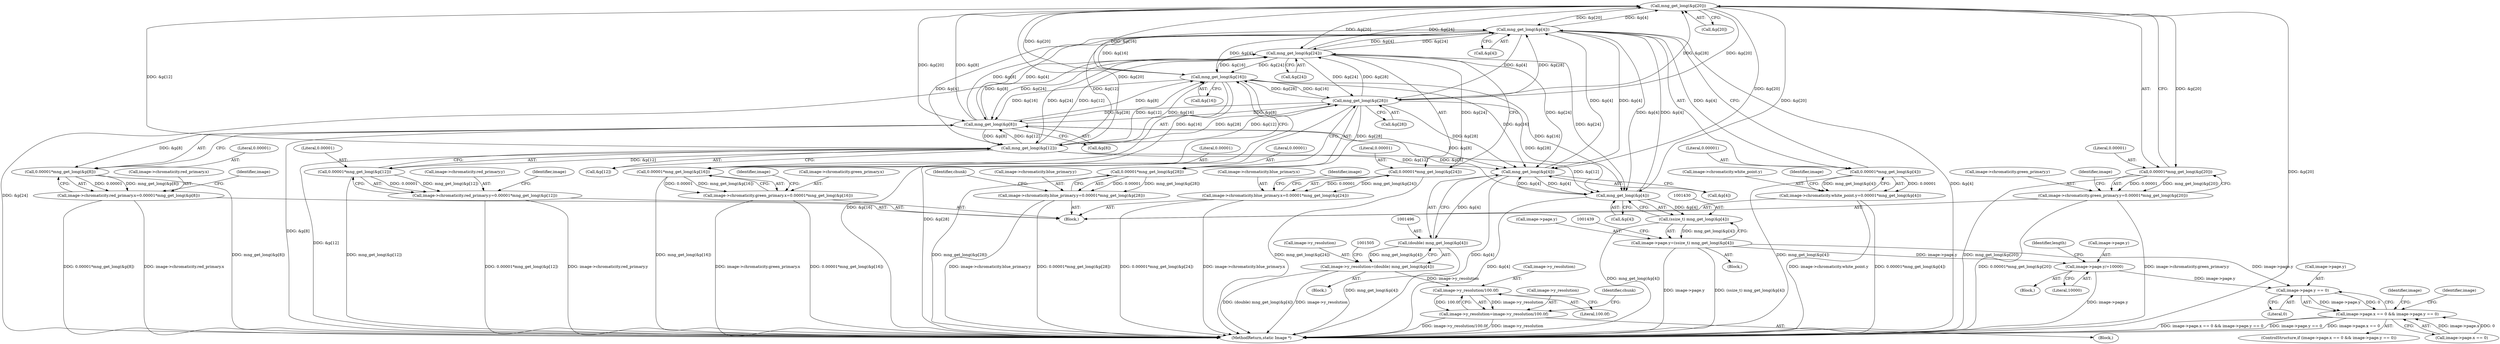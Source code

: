 digraph "0_ImageMagick_72f5c8632bff2daf3c95005f9b4cf2982786b52a@pointer" {
"1001251" [label="(Call,mng_get_long(&p[20]))"];
"1001191" [label="(Call,mng_get_long(&p[4]))"];
"1001266" [label="(Call,mng_get_long(&p[24]))"];
"1001236" [label="(Call,mng_get_long(&p[16]))"];
"1001281" [label="(Call,mng_get_long(&p[28]))"];
"1001206" [label="(Call,mng_get_long(&p[8]))"];
"1001221" [label="(Call,mng_get_long(&p[12]))"];
"1001251" [label="(Call,mng_get_long(&p[20]))"];
"1001431" [label="(Call,mng_get_long(&p[4]))"];
"1001497" [label="(Call,mng_get_long(&p[4]))"];
"1001189" [label="(Call,0.00001*mng_get_long(&p[4]))"];
"1001181" [label="(Call,image->chromaticity.white_point.y=0.00001*mng_get_long(&p[4]))"];
"1001204" [label="(Call,0.00001*mng_get_long(&p[8]))"];
"1001196" [label="(Call,image->chromaticity.red_primary.x=0.00001*mng_get_long(&p[8]))"];
"1001219" [label="(Call,0.00001*mng_get_long(&p[12]))"];
"1001211" [label="(Call,image->chromaticity.red_primary.y=0.00001*mng_get_long(&p[12]))"];
"1001234" [label="(Call,0.00001*mng_get_long(&p[16]))"];
"1001226" [label="(Call,image->chromaticity.green_primary.x=0.00001*mng_get_long(&p[16]))"];
"1001249" [label="(Call,0.00001*mng_get_long(&p[20]))"];
"1001241" [label="(Call,image->chromaticity.green_primary.y=0.00001*mng_get_long(&p[20]))"];
"1001264" [label="(Call,0.00001*mng_get_long(&p[24]))"];
"1001256" [label="(Call,image->chromaticity.blue_primary.x=0.00001*mng_get_long(&p[24]))"];
"1001279" [label="(Call,0.00001*mng_get_long(&p[28]))"];
"1001271" [label="(Call,image->chromaticity.blue_primary.y=0.00001*mng_get_long(&p[28]))"];
"1001429" [label="(Call,(ssize_t) mng_get_long(&p[4]))"];
"1001423" [label="(Call,image->page.y=(ssize_t) mng_get_long(&p[4]))"];
"1001452" [label="(Call,image->page.y/=10000)"];
"1002068" [label="(Call,image->page.y == 0)"];
"1002060" [label="(Call,image->page.x == 0 && image->page.y == 0)"];
"1001495" [label="(Call,(double) mng_get_long(&p[4]))"];
"1001491" [label="(Call,image->y_resolution=(double) mng_get_long(&p[4]))"];
"1001529" [label="(Call,image->y_resolution/100.0f)"];
"1001525" [label="(Call,image->y_resolution=image->y_resolution/100.0f)"];
"1002074" [label="(Literal,0)"];
"1001272" [label="(Call,image->chromaticity.blue_primary.y)"];
"1001264" [label="(Call,0.00001*mng_get_long(&p[24]))"];
"1001212" [label="(Call,image->chromaticity.red_primary.y)"];
"1001197" [label="(Call,image->chromaticity.red_primary.x)"];
"1002061" [label="(Call,image->page.x == 0)"];
"1001204" [label="(Call,0.00001*mng_get_long(&p[8]))"];
"1001182" [label="(Call,image->chromaticity.white_point.y)"];
"1001423" [label="(Call,image->page.y=(ssize_t) mng_get_long(&p[4]))"];
"1001482" [label="(Block,)"];
"1001287" [label="(Identifier,chunk)"];
"1001226" [label="(Call,image->chromaticity.green_primary.x=0.00001*mng_get_long(&p[16]))"];
"1001220" [label="(Literal,0.00001)"];
"1001241" [label="(Call,image->chromaticity.green_primary.y=0.00001*mng_get_long(&p[20]))"];
"1001533" [label="(Literal,100.0f)"];
"1001192" [label="(Call,&p[4])"];
"1001190" [label="(Literal,0.00001)"];
"1001452" [label="(Call,image->page.y/=10000)"];
"1001257" [label="(Call,image->chromaticity.blue_primary.x)"];
"1001271" [label="(Call,image->chromaticity.blue_primary.y=0.00001*mng_get_long(&p[28]))"];
"1001281" [label="(Call,mng_get_long(&p[28]))"];
"1001181" [label="(Call,image->chromaticity.white_point.y=0.00001*mng_get_long(&p[4]))"];
"1001189" [label="(Call,0.00001*mng_get_long(&p[4]))"];
"1001453" [label="(Call,image->page.y)"];
"1001251" [label="(Call,mng_get_long(&p[20]))"];
"1001249" [label="(Call,0.00001*mng_get_long(&p[20]))"];
"1001461" [label="(Identifier,length)"];
"1001535" [label="(Identifier,chunk)"];
"1001191" [label="(Call,mng_get_long(&p[4]))"];
"1001200" [label="(Identifier,image)"];
"1001458" [label="(Literal,10000)"];
"1001498" [label="(Call,&p[4])"];
"1001529" [label="(Call,image->y_resolution/100.0f)"];
"1001495" [label="(Call,(double) mng_get_long(&p[4]))"];
"1001424" [label="(Call,image->page.y)"];
"1001530" [label="(Call,image->y_resolution)"];
"1001236" [label="(Call,mng_get_long(&p[16]))"];
"1001267" [label="(Call,&p[24])"];
"1001215" [label="(Identifier,image)"];
"1001525" [label="(Call,image->y_resolution=image->y_resolution/100.0f)"];
"1002068" [label="(Call,image->page.y == 0)"];
"1001207" [label="(Call,&p[8])"];
"1001275" [label="(Identifier,image)"];
"1001492" [label="(Call,image->y_resolution)"];
"1001432" [label="(Call,&p[4])"];
"1001510" [label="(Block,)"];
"1001265" [label="(Literal,0.00001)"];
"1002069" [label="(Call,image->page.y)"];
"1002107" [label="(Identifier,image)"];
"1001221" [label="(Call,mng_get_long(&p[12]))"];
"1001256" [label="(Call,image->chromaticity.blue_primary.x=0.00001*mng_get_long(&p[24]))"];
"1001412" [label="(Block,)"];
"1001526" [label="(Call,image->y_resolution)"];
"1001444" [label="(Block,)"];
"1001252" [label="(Call,&p[20])"];
"1002079" [label="(Identifier,image)"];
"1001168" [label="(Block,)"];
"1001196" [label="(Call,image->chromaticity.red_primary.x=0.00001*mng_get_long(&p[8]))"];
"1002059" [label="(ControlStructure,if (image->page.x == 0 && image->page.y == 0))"];
"1001211" [label="(Call,image->chromaticity.red_primary.y=0.00001*mng_get_long(&p[12]))"];
"1001497" [label="(Call,mng_get_long(&p[4]))"];
"1001242" [label="(Call,image->chromaticity.green_primary.y)"];
"1001431" [label="(Call,mng_get_long(&p[4]))"];
"1001245" [label="(Identifier,image)"];
"1001282" [label="(Call,&p[28])"];
"1001230" [label="(Identifier,image)"];
"1001222" [label="(Call,&p[12])"];
"1002060" [label="(Call,image->page.x == 0 && image->page.y == 0)"];
"1001260" [label="(Identifier,image)"];
"1001279" [label="(Call,0.00001*mng_get_long(&p[28]))"];
"1001235" [label="(Literal,0.00001)"];
"1001227" [label="(Call,image->chromaticity.green_primary.x)"];
"1001219" [label="(Call,0.00001*mng_get_long(&p[12]))"];
"1002154" [label="(MethodReturn,static Image *)"];
"1001206" [label="(Call,mng_get_long(&p[8]))"];
"1001237" [label="(Call,&p[16])"];
"1001429" [label="(Call,(ssize_t) mng_get_long(&p[4]))"];
"1001491" [label="(Call,image->y_resolution=(double) mng_get_long(&p[4]))"];
"1001280" [label="(Literal,0.00001)"];
"1001266" [label="(Call,mng_get_long(&p[24]))"];
"1001205" [label="(Literal,0.00001)"];
"1001234" [label="(Call,0.00001*mng_get_long(&p[16]))"];
"1001250" [label="(Literal,0.00001)"];
"1001251" -> "1001249"  [label="AST: "];
"1001251" -> "1001252"  [label="CFG: "];
"1001252" -> "1001251"  [label="AST: "];
"1001249" -> "1001251"  [label="CFG: "];
"1001251" -> "1002154"  [label="DDG: &p[20]"];
"1001251" -> "1001191"  [label="DDG: &p[20]"];
"1001251" -> "1001206"  [label="DDG: &p[20]"];
"1001251" -> "1001221"  [label="DDG: &p[20]"];
"1001251" -> "1001236"  [label="DDG: &p[20]"];
"1001251" -> "1001249"  [label="DDG: &p[20]"];
"1001191" -> "1001251"  [label="DDG: &p[4]"];
"1001266" -> "1001251"  [label="DDG: &p[24]"];
"1001236" -> "1001251"  [label="DDG: &p[16]"];
"1001281" -> "1001251"  [label="DDG: &p[28]"];
"1001206" -> "1001251"  [label="DDG: &p[8]"];
"1001221" -> "1001251"  [label="DDG: &p[12]"];
"1001251" -> "1001266"  [label="DDG: &p[20]"];
"1001251" -> "1001281"  [label="DDG: &p[20]"];
"1001251" -> "1001431"  [label="DDG: &p[20]"];
"1001251" -> "1001497"  [label="DDG: &p[20]"];
"1001191" -> "1001189"  [label="AST: "];
"1001191" -> "1001192"  [label="CFG: "];
"1001192" -> "1001191"  [label="AST: "];
"1001189" -> "1001191"  [label="CFG: "];
"1001191" -> "1002154"  [label="DDG: &p[4]"];
"1001191" -> "1001189"  [label="DDG: &p[4]"];
"1001266" -> "1001191"  [label="DDG: &p[24]"];
"1001431" -> "1001191"  [label="DDG: &p[4]"];
"1001236" -> "1001191"  [label="DDG: &p[16]"];
"1001281" -> "1001191"  [label="DDG: &p[28]"];
"1001206" -> "1001191"  [label="DDG: &p[8]"];
"1001497" -> "1001191"  [label="DDG: &p[4]"];
"1001221" -> "1001191"  [label="DDG: &p[12]"];
"1001191" -> "1001206"  [label="DDG: &p[4]"];
"1001191" -> "1001221"  [label="DDG: &p[4]"];
"1001191" -> "1001236"  [label="DDG: &p[4]"];
"1001191" -> "1001266"  [label="DDG: &p[4]"];
"1001191" -> "1001281"  [label="DDG: &p[4]"];
"1001191" -> "1001431"  [label="DDG: &p[4]"];
"1001191" -> "1001497"  [label="DDG: &p[4]"];
"1001266" -> "1001264"  [label="AST: "];
"1001266" -> "1001267"  [label="CFG: "];
"1001267" -> "1001266"  [label="AST: "];
"1001264" -> "1001266"  [label="CFG: "];
"1001266" -> "1002154"  [label="DDG: &p[24]"];
"1001266" -> "1001206"  [label="DDG: &p[24]"];
"1001266" -> "1001221"  [label="DDG: &p[24]"];
"1001266" -> "1001236"  [label="DDG: &p[24]"];
"1001266" -> "1001264"  [label="DDG: &p[24]"];
"1001236" -> "1001266"  [label="DDG: &p[16]"];
"1001281" -> "1001266"  [label="DDG: &p[28]"];
"1001206" -> "1001266"  [label="DDG: &p[8]"];
"1001221" -> "1001266"  [label="DDG: &p[12]"];
"1001266" -> "1001281"  [label="DDG: &p[24]"];
"1001266" -> "1001431"  [label="DDG: &p[24]"];
"1001266" -> "1001497"  [label="DDG: &p[24]"];
"1001236" -> "1001234"  [label="AST: "];
"1001236" -> "1001237"  [label="CFG: "];
"1001237" -> "1001236"  [label="AST: "];
"1001234" -> "1001236"  [label="CFG: "];
"1001236" -> "1002154"  [label="DDG: &p[16]"];
"1001236" -> "1001206"  [label="DDG: &p[16]"];
"1001236" -> "1001221"  [label="DDG: &p[16]"];
"1001236" -> "1001234"  [label="DDG: &p[16]"];
"1001281" -> "1001236"  [label="DDG: &p[28]"];
"1001206" -> "1001236"  [label="DDG: &p[8]"];
"1001221" -> "1001236"  [label="DDG: &p[12]"];
"1001236" -> "1001281"  [label="DDG: &p[16]"];
"1001236" -> "1001431"  [label="DDG: &p[16]"];
"1001236" -> "1001497"  [label="DDG: &p[16]"];
"1001281" -> "1001279"  [label="AST: "];
"1001281" -> "1001282"  [label="CFG: "];
"1001282" -> "1001281"  [label="AST: "];
"1001279" -> "1001281"  [label="CFG: "];
"1001281" -> "1002154"  [label="DDG: &p[28]"];
"1001281" -> "1001206"  [label="DDG: &p[28]"];
"1001281" -> "1001221"  [label="DDG: &p[28]"];
"1001281" -> "1001279"  [label="DDG: &p[28]"];
"1001206" -> "1001281"  [label="DDG: &p[8]"];
"1001221" -> "1001281"  [label="DDG: &p[12]"];
"1001281" -> "1001431"  [label="DDG: &p[28]"];
"1001281" -> "1001497"  [label="DDG: &p[28]"];
"1001206" -> "1001204"  [label="AST: "];
"1001206" -> "1001207"  [label="CFG: "];
"1001207" -> "1001206"  [label="AST: "];
"1001204" -> "1001206"  [label="CFG: "];
"1001206" -> "1002154"  [label="DDG: &p[8]"];
"1001206" -> "1001204"  [label="DDG: &p[8]"];
"1001221" -> "1001206"  [label="DDG: &p[12]"];
"1001206" -> "1001221"  [label="DDG: &p[8]"];
"1001206" -> "1001431"  [label="DDG: &p[8]"];
"1001206" -> "1001497"  [label="DDG: &p[8]"];
"1001221" -> "1001219"  [label="AST: "];
"1001221" -> "1001222"  [label="CFG: "];
"1001222" -> "1001221"  [label="AST: "];
"1001219" -> "1001221"  [label="CFG: "];
"1001221" -> "1002154"  [label="DDG: &p[12]"];
"1001221" -> "1001219"  [label="DDG: &p[12]"];
"1001221" -> "1001431"  [label="DDG: &p[12]"];
"1001221" -> "1001497"  [label="DDG: &p[12]"];
"1001431" -> "1001429"  [label="AST: "];
"1001431" -> "1001432"  [label="CFG: "];
"1001432" -> "1001431"  [label="AST: "];
"1001429" -> "1001431"  [label="CFG: "];
"1001431" -> "1002154"  [label="DDG: &p[4]"];
"1001431" -> "1001429"  [label="DDG: &p[4]"];
"1001497" -> "1001431"  [label="DDG: &p[4]"];
"1001431" -> "1001497"  [label="DDG: &p[4]"];
"1001497" -> "1001495"  [label="AST: "];
"1001497" -> "1001498"  [label="CFG: "];
"1001498" -> "1001497"  [label="AST: "];
"1001495" -> "1001497"  [label="CFG: "];
"1001497" -> "1002154"  [label="DDG: &p[4]"];
"1001497" -> "1001495"  [label="DDG: &p[4]"];
"1001189" -> "1001181"  [label="AST: "];
"1001190" -> "1001189"  [label="AST: "];
"1001181" -> "1001189"  [label="CFG: "];
"1001189" -> "1002154"  [label="DDG: mng_get_long(&p[4])"];
"1001189" -> "1001181"  [label="DDG: 0.00001"];
"1001189" -> "1001181"  [label="DDG: mng_get_long(&p[4])"];
"1001181" -> "1001168"  [label="AST: "];
"1001182" -> "1001181"  [label="AST: "];
"1001200" -> "1001181"  [label="CFG: "];
"1001181" -> "1002154"  [label="DDG: image->chromaticity.white_point.y"];
"1001181" -> "1002154"  [label="DDG: 0.00001*mng_get_long(&p[4])"];
"1001204" -> "1001196"  [label="AST: "];
"1001205" -> "1001204"  [label="AST: "];
"1001196" -> "1001204"  [label="CFG: "];
"1001204" -> "1002154"  [label="DDG: mng_get_long(&p[8])"];
"1001204" -> "1001196"  [label="DDG: 0.00001"];
"1001204" -> "1001196"  [label="DDG: mng_get_long(&p[8])"];
"1001196" -> "1001168"  [label="AST: "];
"1001197" -> "1001196"  [label="AST: "];
"1001215" -> "1001196"  [label="CFG: "];
"1001196" -> "1002154"  [label="DDG: image->chromaticity.red_primary.x"];
"1001196" -> "1002154"  [label="DDG: 0.00001*mng_get_long(&p[8])"];
"1001219" -> "1001211"  [label="AST: "];
"1001220" -> "1001219"  [label="AST: "];
"1001211" -> "1001219"  [label="CFG: "];
"1001219" -> "1002154"  [label="DDG: mng_get_long(&p[12])"];
"1001219" -> "1001211"  [label="DDG: 0.00001"];
"1001219" -> "1001211"  [label="DDG: mng_get_long(&p[12])"];
"1001211" -> "1001168"  [label="AST: "];
"1001212" -> "1001211"  [label="AST: "];
"1001230" -> "1001211"  [label="CFG: "];
"1001211" -> "1002154"  [label="DDG: 0.00001*mng_get_long(&p[12])"];
"1001211" -> "1002154"  [label="DDG: image->chromaticity.red_primary.y"];
"1001234" -> "1001226"  [label="AST: "];
"1001235" -> "1001234"  [label="AST: "];
"1001226" -> "1001234"  [label="CFG: "];
"1001234" -> "1002154"  [label="DDG: mng_get_long(&p[16])"];
"1001234" -> "1001226"  [label="DDG: 0.00001"];
"1001234" -> "1001226"  [label="DDG: mng_get_long(&p[16])"];
"1001226" -> "1001168"  [label="AST: "];
"1001227" -> "1001226"  [label="AST: "];
"1001245" -> "1001226"  [label="CFG: "];
"1001226" -> "1002154"  [label="DDG: image->chromaticity.green_primary.x"];
"1001226" -> "1002154"  [label="DDG: 0.00001*mng_get_long(&p[16])"];
"1001249" -> "1001241"  [label="AST: "];
"1001250" -> "1001249"  [label="AST: "];
"1001241" -> "1001249"  [label="CFG: "];
"1001249" -> "1002154"  [label="DDG: mng_get_long(&p[20])"];
"1001249" -> "1001241"  [label="DDG: 0.00001"];
"1001249" -> "1001241"  [label="DDG: mng_get_long(&p[20])"];
"1001241" -> "1001168"  [label="AST: "];
"1001242" -> "1001241"  [label="AST: "];
"1001260" -> "1001241"  [label="CFG: "];
"1001241" -> "1002154"  [label="DDG: 0.00001*mng_get_long(&p[20])"];
"1001241" -> "1002154"  [label="DDG: image->chromaticity.green_primary.y"];
"1001264" -> "1001256"  [label="AST: "];
"1001265" -> "1001264"  [label="AST: "];
"1001256" -> "1001264"  [label="CFG: "];
"1001264" -> "1002154"  [label="DDG: mng_get_long(&p[24])"];
"1001264" -> "1001256"  [label="DDG: 0.00001"];
"1001264" -> "1001256"  [label="DDG: mng_get_long(&p[24])"];
"1001256" -> "1001168"  [label="AST: "];
"1001257" -> "1001256"  [label="AST: "];
"1001275" -> "1001256"  [label="CFG: "];
"1001256" -> "1002154"  [label="DDG: image->chromaticity.blue_primary.x"];
"1001256" -> "1002154"  [label="DDG: 0.00001*mng_get_long(&p[24])"];
"1001279" -> "1001271"  [label="AST: "];
"1001280" -> "1001279"  [label="AST: "];
"1001271" -> "1001279"  [label="CFG: "];
"1001279" -> "1002154"  [label="DDG: mng_get_long(&p[28])"];
"1001279" -> "1001271"  [label="DDG: 0.00001"];
"1001279" -> "1001271"  [label="DDG: mng_get_long(&p[28])"];
"1001271" -> "1001168"  [label="AST: "];
"1001272" -> "1001271"  [label="AST: "];
"1001287" -> "1001271"  [label="CFG: "];
"1001271" -> "1002154"  [label="DDG: image->chromaticity.blue_primary.y"];
"1001271" -> "1002154"  [label="DDG: 0.00001*mng_get_long(&p[28])"];
"1001429" -> "1001423"  [label="AST: "];
"1001430" -> "1001429"  [label="AST: "];
"1001423" -> "1001429"  [label="CFG: "];
"1001429" -> "1002154"  [label="DDG: mng_get_long(&p[4])"];
"1001429" -> "1001423"  [label="DDG: mng_get_long(&p[4])"];
"1001423" -> "1001412"  [label="AST: "];
"1001424" -> "1001423"  [label="AST: "];
"1001439" -> "1001423"  [label="CFG: "];
"1001423" -> "1002154"  [label="DDG: (ssize_t) mng_get_long(&p[4])"];
"1001423" -> "1002154"  [label="DDG: image->page.y"];
"1001423" -> "1001452"  [label="DDG: image->page.y"];
"1001423" -> "1002068"  [label="DDG: image->page.y"];
"1001452" -> "1001444"  [label="AST: "];
"1001452" -> "1001458"  [label="CFG: "];
"1001453" -> "1001452"  [label="AST: "];
"1001458" -> "1001452"  [label="AST: "];
"1001461" -> "1001452"  [label="CFG: "];
"1001452" -> "1002154"  [label="DDG: image->page.y"];
"1001452" -> "1002068"  [label="DDG: image->page.y"];
"1002068" -> "1002060"  [label="AST: "];
"1002068" -> "1002074"  [label="CFG: "];
"1002069" -> "1002068"  [label="AST: "];
"1002074" -> "1002068"  [label="AST: "];
"1002060" -> "1002068"  [label="CFG: "];
"1002068" -> "1002060"  [label="DDG: image->page.y"];
"1002068" -> "1002060"  [label="DDG: 0"];
"1002060" -> "1002059"  [label="AST: "];
"1002060" -> "1002061"  [label="CFG: "];
"1002061" -> "1002060"  [label="AST: "];
"1002079" -> "1002060"  [label="CFG: "];
"1002107" -> "1002060"  [label="CFG: "];
"1002060" -> "1002154"  [label="DDG: image->page.x == 0 && image->page.y == 0"];
"1002060" -> "1002154"  [label="DDG: image->page.y == 0"];
"1002060" -> "1002154"  [label="DDG: image->page.x == 0"];
"1002061" -> "1002060"  [label="DDG: image->page.x"];
"1002061" -> "1002060"  [label="DDG: 0"];
"1001495" -> "1001491"  [label="AST: "];
"1001496" -> "1001495"  [label="AST: "];
"1001491" -> "1001495"  [label="CFG: "];
"1001495" -> "1002154"  [label="DDG: mng_get_long(&p[4])"];
"1001495" -> "1001491"  [label="DDG: mng_get_long(&p[4])"];
"1001491" -> "1001482"  [label="AST: "];
"1001492" -> "1001491"  [label="AST: "];
"1001505" -> "1001491"  [label="CFG: "];
"1001491" -> "1002154"  [label="DDG: (double) mng_get_long(&p[4])"];
"1001491" -> "1002154"  [label="DDG: image->y_resolution"];
"1001491" -> "1001529"  [label="DDG: image->y_resolution"];
"1001529" -> "1001525"  [label="AST: "];
"1001529" -> "1001533"  [label="CFG: "];
"1001530" -> "1001529"  [label="AST: "];
"1001533" -> "1001529"  [label="AST: "];
"1001525" -> "1001529"  [label="CFG: "];
"1001529" -> "1001525"  [label="DDG: image->y_resolution"];
"1001529" -> "1001525"  [label="DDG: 100.0f"];
"1001525" -> "1001510"  [label="AST: "];
"1001526" -> "1001525"  [label="AST: "];
"1001535" -> "1001525"  [label="CFG: "];
"1001525" -> "1002154"  [label="DDG: image->y_resolution/100.0f"];
"1001525" -> "1002154"  [label="DDG: image->y_resolution"];
}
